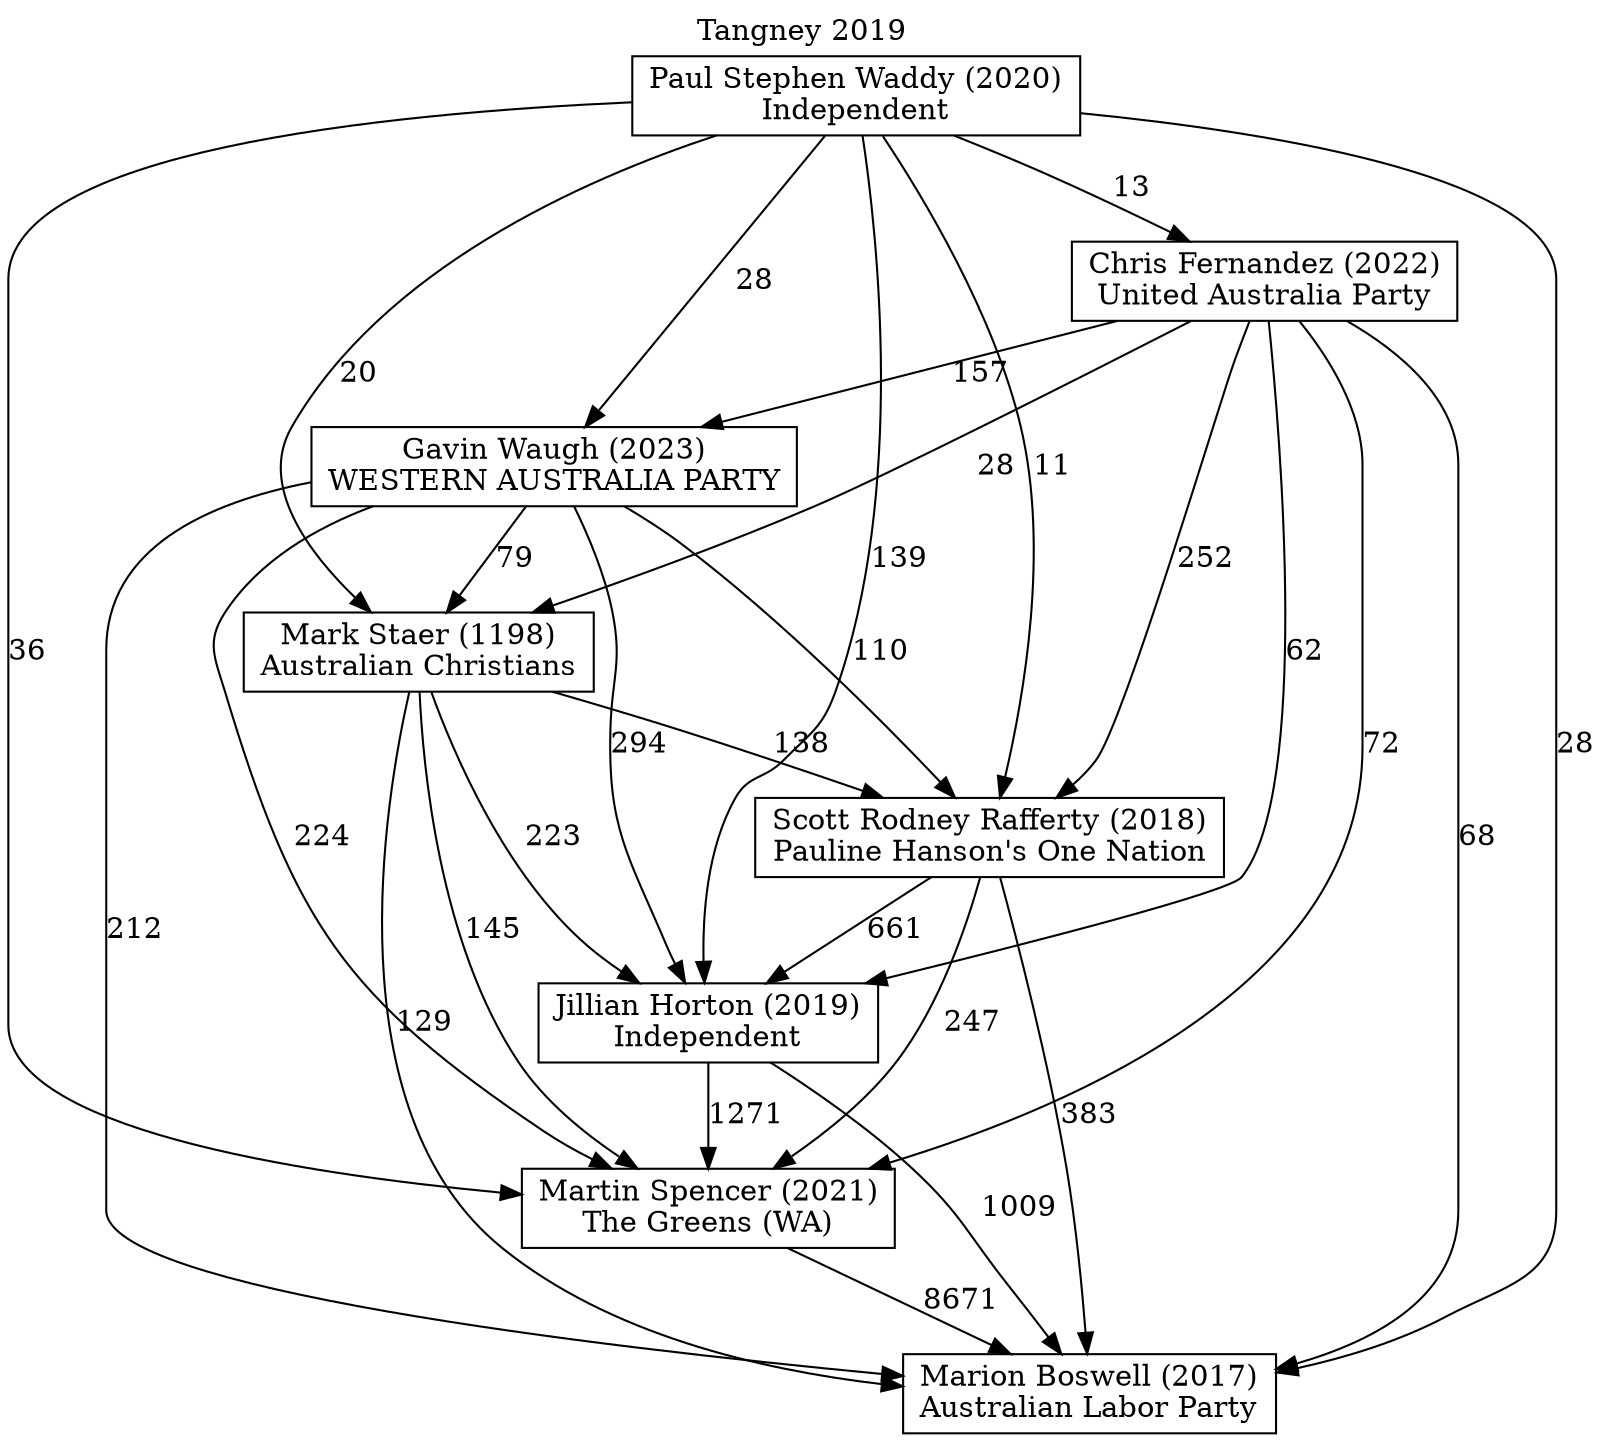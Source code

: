 // House preference flow
digraph "Marion Boswell (2017)_Tangney_2019" {
	graph [label="Tangney 2019" labelloc=t mclimit=10]
	node [shape=box]
	"Chris Fernandez (2022)" [label="Chris Fernandez (2022)
United Australia Party"]
	"Gavin Waugh (2023)" [label="Gavin Waugh (2023)
WESTERN AUSTRALIA PARTY"]
	"Jillian Horton (2019)" [label="Jillian Horton (2019)
Independent"]
	"Marion Boswell (2017)" [label="Marion Boswell (2017)
Australian Labor Party"]
	"Mark Staer (1198)" [label="Mark Staer (1198)
Australian Christians"]
	"Martin Spencer (2021)" [label="Martin Spencer (2021)
The Greens (WA)"]
	"Paul Stephen Waddy (2020)" [label="Paul Stephen Waddy (2020)
Independent"]
	"Scott Rodney Rafferty (2018)" [label="Scott Rodney Rafferty (2018)
Pauline Hanson's One Nation"]
	"Chris Fernandez (2022)" -> "Gavin Waugh (2023)" [label=157]
	"Chris Fernandez (2022)" -> "Jillian Horton (2019)" [label=62]
	"Chris Fernandez (2022)" -> "Marion Boswell (2017)" [label=68]
	"Chris Fernandez (2022)" -> "Mark Staer (1198)" [label=28]
	"Chris Fernandez (2022)" -> "Martin Spencer (2021)" [label=72]
	"Chris Fernandez (2022)" -> "Scott Rodney Rafferty (2018)" [label=252]
	"Gavin Waugh (2023)" -> "Jillian Horton (2019)" [label=294]
	"Gavin Waugh (2023)" -> "Marion Boswell (2017)" [label=212]
	"Gavin Waugh (2023)" -> "Mark Staer (1198)" [label=79]
	"Gavin Waugh (2023)" -> "Martin Spencer (2021)" [label=224]
	"Gavin Waugh (2023)" -> "Scott Rodney Rafferty (2018)" [label=110]
	"Jillian Horton (2019)" -> "Marion Boswell (2017)" [label=1009]
	"Jillian Horton (2019)" -> "Martin Spencer (2021)" [label=1271]
	"Mark Staer (1198)" -> "Jillian Horton (2019)" [label=223]
	"Mark Staer (1198)" -> "Marion Boswell (2017)" [label=129]
	"Mark Staer (1198)" -> "Martin Spencer (2021)" [label=145]
	"Mark Staer (1198)" -> "Scott Rodney Rafferty (2018)" [label=138]
	"Martin Spencer (2021)" -> "Marion Boswell (2017)" [label=8671]
	"Paul Stephen Waddy (2020)" -> "Chris Fernandez (2022)" [label=13]
	"Paul Stephen Waddy (2020)" -> "Gavin Waugh (2023)" [label=28]
	"Paul Stephen Waddy (2020)" -> "Jillian Horton (2019)" [label=139]
	"Paul Stephen Waddy (2020)" -> "Marion Boswell (2017)" [label=28]
	"Paul Stephen Waddy (2020)" -> "Mark Staer (1198)" [label=20]
	"Paul Stephen Waddy (2020)" -> "Martin Spencer (2021)" [label=36]
	"Paul Stephen Waddy (2020)" -> "Scott Rodney Rafferty (2018)" [label=11]
	"Scott Rodney Rafferty (2018)" -> "Jillian Horton (2019)" [label=661]
	"Scott Rodney Rafferty (2018)" -> "Marion Boswell (2017)" [label=383]
	"Scott Rodney Rafferty (2018)" -> "Martin Spencer (2021)" [label=247]
}
